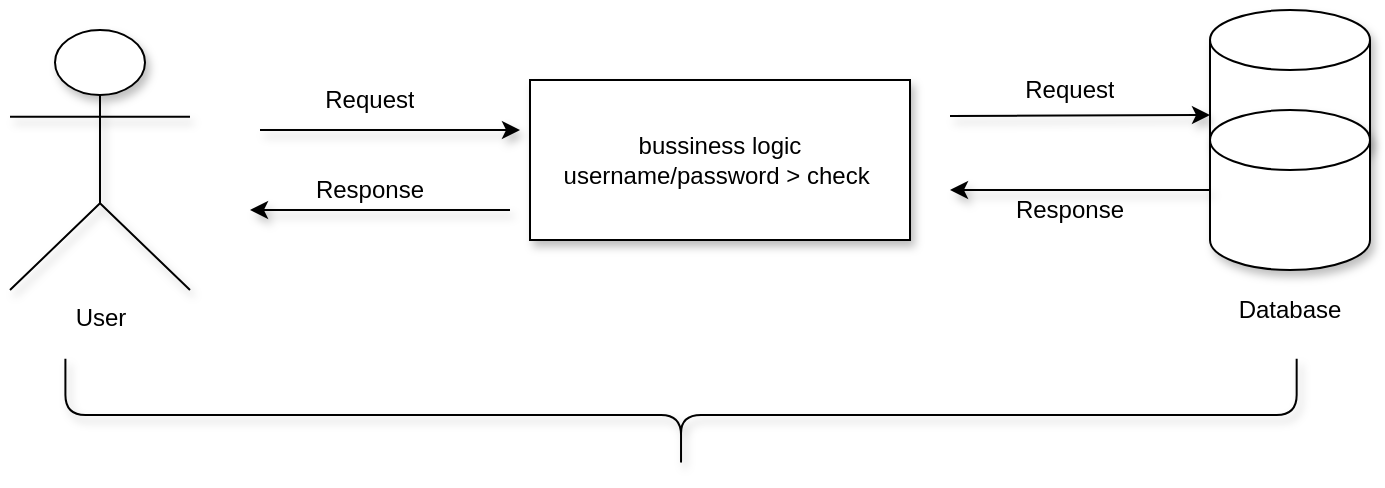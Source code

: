 <mxfile>
    <diagram id="ssXu316aYD9-ELMQAskt" name="Page-1">
        <mxGraphModel dx="768" dy="455" grid="1" gridSize="10" guides="1" tooltips="1" connect="1" arrows="1" fold="1" page="1" pageScale="1" pageWidth="850" pageHeight="1100" math="0" shadow="0">
            <root>
                <mxCell id="0"/>
                <mxCell id="1" parent="0"/>
                <mxCell id="2" value="" style="shape=cylinder3;whiteSpace=wrap;html=1;boundedLbl=1;backgroundOutline=1;size=15;shadow=1;" parent="1" vertex="1">
                    <mxGeometry x="730" y="80" width="80" height="80" as="geometry"/>
                </mxCell>
                <mxCell id="3" value="" style="shape=cylinder3;whiteSpace=wrap;html=1;boundedLbl=1;backgroundOutline=1;size=15;shadow=1;" parent="1" vertex="1">
                    <mxGeometry x="730" y="130" width="80" height="80" as="geometry"/>
                </mxCell>
                <mxCell id="4" value="User" style="shape=umlActor;verticalLabelPosition=bottom;verticalAlign=top;html=1;outlineConnect=0;shadow=1;" vertex="1" parent="1">
                    <mxGeometry x="130" y="90" width="90" height="130" as="geometry"/>
                </mxCell>
                <mxCell id="11" value="bussiness logic&lt;div&gt;username/password &amp;gt; check&amp;nbsp;&lt;/div&gt;" style="rounded=0;whiteSpace=wrap;html=1;shadow=1;" vertex="1" parent="1">
                    <mxGeometry x="390" y="115" width="190" height="80" as="geometry"/>
                </mxCell>
                <UserObject label="Database" placeholders="1" name="Variable" id="13">
                    <mxCell style="text;html=1;strokeColor=none;fillColor=none;align=center;verticalAlign=middle;whiteSpace=wrap;overflow=hidden;shadow=1;" vertex="1" parent="1">
                        <mxGeometry x="730" y="220" width="80" height="20" as="geometry"/>
                    </mxCell>
                </UserObject>
                <mxCell id="16" value="" style="endArrow=classic;html=1;shadow=1;" edge="1" parent="1">
                    <mxGeometry width="50" height="50" relative="1" as="geometry">
                        <mxPoint x="255" y="140" as="sourcePoint"/>
                        <mxPoint x="385" y="140" as="targetPoint"/>
                    </mxGeometry>
                </mxCell>
                <mxCell id="17" value="" style="endArrow=classic;html=1;shadow=1;" edge="1" parent="1" source="3">
                    <mxGeometry width="50" height="50" relative="1" as="geometry">
                        <mxPoint x="430" y="320" as="sourcePoint"/>
                        <mxPoint x="600" y="170" as="targetPoint"/>
                    </mxGeometry>
                </mxCell>
                <UserObject label="Response" placeholders="1" name="Variable" id="18">
                    <mxCell style="text;html=1;strokeColor=none;fillColor=none;align=center;verticalAlign=middle;whiteSpace=wrap;overflow=hidden;" vertex="1" parent="1">
                        <mxGeometry x="270" y="160" width="80" height="20" as="geometry"/>
                    </mxCell>
                </UserObject>
                <UserObject label="Response" placeholders="1" name="Variable" id="19">
                    <mxCell style="text;html=1;strokeColor=none;fillColor=none;align=center;verticalAlign=middle;whiteSpace=wrap;overflow=hidden;" vertex="1" parent="1">
                        <mxGeometry x="620" y="170" width="80" height="20" as="geometry"/>
                    </mxCell>
                </UserObject>
                <UserObject label="Request" placeholders="1" name="Variable" id="20">
                    <mxCell style="text;html=1;strokeColor=none;fillColor=none;align=center;verticalAlign=middle;whiteSpace=wrap;overflow=hidden;" vertex="1" parent="1">
                        <mxGeometry x="270" y="115" width="80" height="20" as="geometry"/>
                    </mxCell>
                </UserObject>
                <UserObject label="Request" placeholders="1" name="Variable" id="21">
                    <mxCell style="text;html=1;strokeColor=none;fillColor=none;align=center;verticalAlign=middle;whiteSpace=wrap;overflow=hidden;" vertex="1" parent="1">
                        <mxGeometry x="620" y="110" width="80" height="20" as="geometry"/>
                    </mxCell>
                </UserObject>
                <mxCell id="22" value="" style="endArrow=classic;html=1;shadow=1;" edge="1" parent="1">
                    <mxGeometry width="50" height="50" relative="1" as="geometry">
                        <mxPoint x="380" y="180" as="sourcePoint"/>
                        <mxPoint x="250" y="180" as="targetPoint"/>
                    </mxGeometry>
                </mxCell>
                <mxCell id="26" value="" style="endArrow=classic;html=1;entryX=0;entryY=0;entryDx=0;entryDy=52.5;entryPerimeter=0;shadow=1;" edge="1" parent="1" target="2">
                    <mxGeometry width="50" height="50" relative="1" as="geometry">
                        <mxPoint x="600" y="133" as="sourcePoint"/>
                        <mxPoint x="600" y="130" as="targetPoint"/>
                    </mxGeometry>
                </mxCell>
                <mxCell id="27" value="" style="shape=curlyBracket;whiteSpace=wrap;html=1;rounded=1;labelPosition=left;verticalLabelPosition=middle;align=right;verticalAlign=middle;rotation=-90;shadow=1;" vertex="1" parent="1">
                    <mxGeometry x="437.41" y="-25.31" width="56.22" height="615.63" as="geometry"/>
                </mxCell>
            </root>
        </mxGraphModel>
    </diagram>
</mxfile>